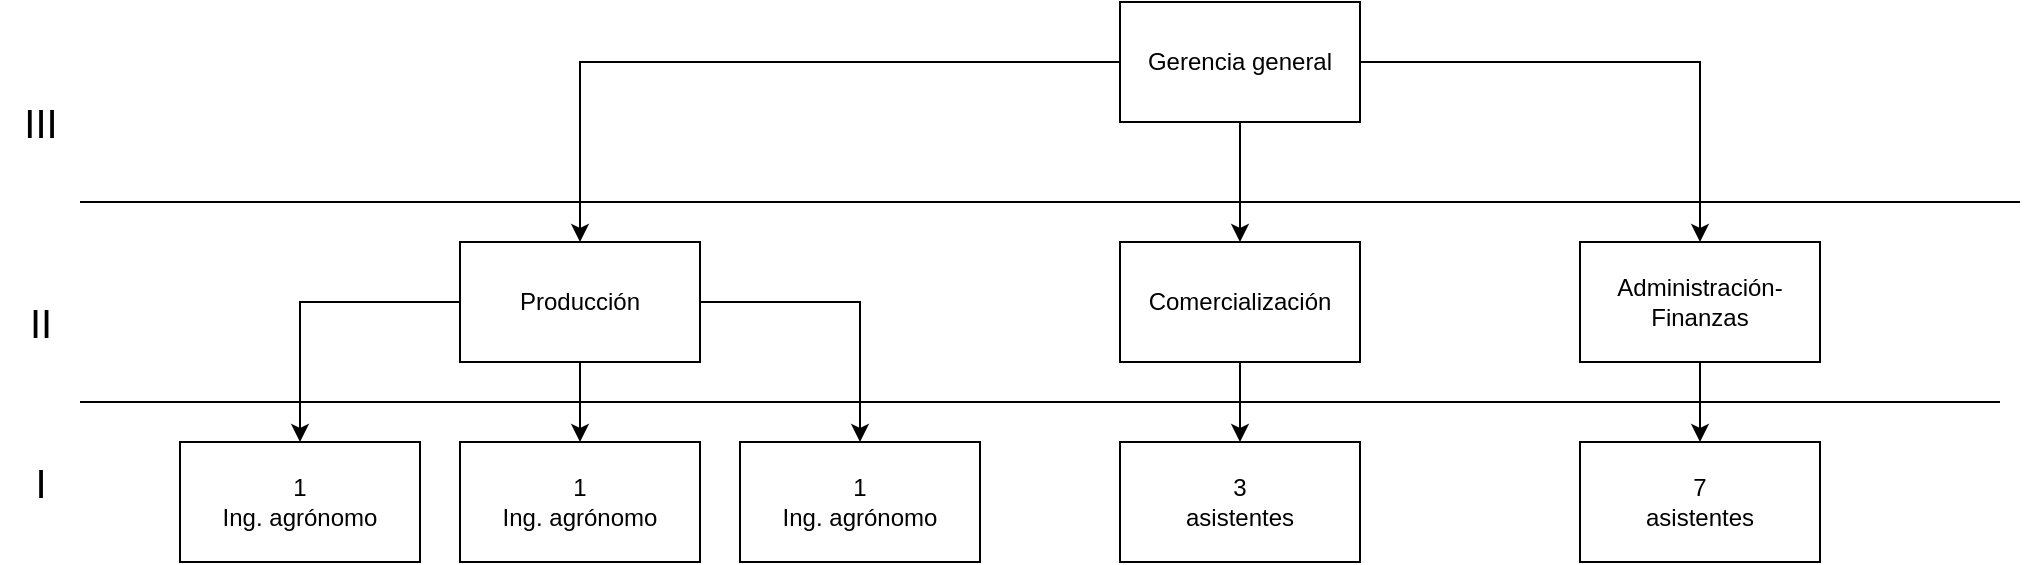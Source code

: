 <mxfile version="24.4.6" type="google" pages="2">
  <diagram name="1" id="FQ09DZRYIcDzGLGnqr8i">
    <mxGraphModel grid="1" page="1" gridSize="10" guides="1" tooltips="1" connect="1" arrows="1" fold="1" pageScale="1" pageWidth="827" pageHeight="1169" math="0" shadow="0">
      <root>
        <mxCell id="0" />
        <mxCell id="1" parent="0" />
        <mxCell id="Tz-0HIOmYIdFmNYr6--X-19" style="edgeStyle=orthogonalEdgeStyle;rounded=0;orthogonalLoop=1;jettySize=auto;html=1;exitX=0;exitY=0.5;exitDx=0;exitDy=0;entryX=0.5;entryY=0;entryDx=0;entryDy=0;" edge="1" parent="1" source="Tz-0HIOmYIdFmNYr6--X-1" target="Tz-0HIOmYIdFmNYr6--X-2">
          <mxGeometry relative="1" as="geometry" />
        </mxCell>
        <mxCell id="Tz-0HIOmYIdFmNYr6--X-20" style="edgeStyle=orthogonalEdgeStyle;rounded=0;orthogonalLoop=1;jettySize=auto;html=1;exitX=0.5;exitY=1;exitDx=0;exitDy=0;entryX=0.5;entryY=0;entryDx=0;entryDy=0;" edge="1" parent="1" source="Tz-0HIOmYIdFmNYr6--X-1" target="Tz-0HIOmYIdFmNYr6--X-3">
          <mxGeometry relative="1" as="geometry" />
        </mxCell>
        <mxCell id="Tz-0HIOmYIdFmNYr6--X-21" style="edgeStyle=orthogonalEdgeStyle;rounded=0;orthogonalLoop=1;jettySize=auto;html=1;exitX=1;exitY=0.5;exitDx=0;exitDy=0;entryX=0.5;entryY=0;entryDx=0;entryDy=0;" edge="1" parent="1" source="Tz-0HIOmYIdFmNYr6--X-1" target="Tz-0HIOmYIdFmNYr6--X-4">
          <mxGeometry relative="1" as="geometry" />
        </mxCell>
        <mxCell id="Tz-0HIOmYIdFmNYr6--X-1" value="Gerencia general" style="rounded=0;whiteSpace=wrap;html=1;" vertex="1" parent="1">
          <mxGeometry x="350" y="240" width="120" height="60" as="geometry" />
        </mxCell>
        <mxCell id="Tz-0HIOmYIdFmNYr6--X-23" style="edgeStyle=orthogonalEdgeStyle;rounded=0;orthogonalLoop=1;jettySize=auto;html=1;exitX=0;exitY=0.5;exitDx=0;exitDy=0;entryX=0.5;entryY=0;entryDx=0;entryDy=0;" edge="1" parent="1" source="Tz-0HIOmYIdFmNYr6--X-2" target="Tz-0HIOmYIdFmNYr6--X-12">
          <mxGeometry relative="1" as="geometry">
            <mxPoint x="-60" y="370" as="targetPoint" />
          </mxGeometry>
        </mxCell>
        <mxCell id="Tz-0HIOmYIdFmNYr6--X-25" style="edgeStyle=orthogonalEdgeStyle;rounded=0;orthogonalLoop=1;jettySize=auto;html=1;exitX=1;exitY=0.5;exitDx=0;exitDy=0;entryX=0.5;entryY=0;entryDx=0;entryDy=0;" edge="1" parent="1" source="Tz-0HIOmYIdFmNYr6--X-2" target="Tz-0HIOmYIdFmNYr6--X-14">
          <mxGeometry relative="1" as="geometry">
            <mxPoint x="220.0" y="370" as="targetPoint" />
          </mxGeometry>
        </mxCell>
        <mxCell id="WRrCMtDS-G6p9xdSO97j-1" style="edgeStyle=orthogonalEdgeStyle;rounded=0;orthogonalLoop=1;jettySize=auto;html=1;exitX=0.5;exitY=1;exitDx=0;exitDy=0;entryX=0.5;entryY=0;entryDx=0;entryDy=0;" edge="1" parent="1" source="Tz-0HIOmYIdFmNYr6--X-2" target="Tz-0HIOmYIdFmNYr6--X-13">
          <mxGeometry relative="1" as="geometry" />
        </mxCell>
        <mxCell id="Tz-0HIOmYIdFmNYr6--X-2" value="Producción" style="rounded=0;whiteSpace=wrap;html=1;" vertex="1" parent="1">
          <mxGeometry x="20" y="360" width="120" height="60" as="geometry" />
        </mxCell>
        <mxCell id="Tz-0HIOmYIdFmNYr6--X-29" style="edgeStyle=orthogonalEdgeStyle;rounded=0;orthogonalLoop=1;jettySize=auto;html=1;exitX=0.5;exitY=1;exitDx=0;exitDy=0;entryX=0.5;entryY=0;entryDx=0;entryDy=0;" edge="1" parent="1" source="Tz-0HIOmYIdFmNYr6--X-3" target="Tz-0HIOmYIdFmNYr6--X-10">
          <mxGeometry relative="1" as="geometry" />
        </mxCell>
        <mxCell id="Tz-0HIOmYIdFmNYr6--X-3" value="Comercialización" style="rounded=0;whiteSpace=wrap;html=1;" vertex="1" parent="1">
          <mxGeometry x="350" y="360" width="120" height="60" as="geometry" />
        </mxCell>
        <mxCell id="Tz-0HIOmYIdFmNYr6--X-18" style="edgeStyle=orthogonalEdgeStyle;rounded=0;orthogonalLoop=1;jettySize=auto;html=1;exitX=0.5;exitY=1;exitDx=0;exitDy=0;entryX=0.5;entryY=0;entryDx=0;entryDy=0;" edge="1" parent="1" source="Tz-0HIOmYIdFmNYr6--X-4" target="Tz-0HIOmYIdFmNYr6--X-11">
          <mxGeometry relative="1" as="geometry" />
        </mxCell>
        <mxCell id="Tz-0HIOmYIdFmNYr6--X-4" value="Administración-Finanzas" style="rounded=0;whiteSpace=wrap;html=1;" vertex="1" parent="1">
          <mxGeometry x="580" y="360" width="120" height="60" as="geometry" />
        </mxCell>
        <mxCell id="Tz-0HIOmYIdFmNYr6--X-10" value="&lt;div&gt;3&lt;/div&gt;&lt;div&gt;asistentes&lt;/div&gt;" style="rounded=0;whiteSpace=wrap;html=1;" vertex="1" parent="1">
          <mxGeometry x="350" y="460" width="120" height="60" as="geometry" />
        </mxCell>
        <mxCell id="Tz-0HIOmYIdFmNYr6--X-11" value="7&lt;div&gt;asistentes&lt;/div&gt;" style="rounded=0;whiteSpace=wrap;html=1;" vertex="1" parent="1">
          <mxGeometry x="580" y="460" width="120" height="60" as="geometry" />
        </mxCell>
        <mxCell id="Tz-0HIOmYIdFmNYr6--X-12" value="1&lt;div&gt;Ing. agrónomo&lt;/div&gt;" style="rounded=0;whiteSpace=wrap;html=1;" vertex="1" parent="1">
          <mxGeometry x="-120" y="460" width="120" height="60" as="geometry" />
        </mxCell>
        <mxCell id="Tz-0HIOmYIdFmNYr6--X-13" value="1&lt;div&gt;Ing. agrónomo&lt;/div&gt;" style="rounded=0;whiteSpace=wrap;html=1;" vertex="1" parent="1">
          <mxGeometry x="20" y="460" width="120" height="60" as="geometry" />
        </mxCell>
        <mxCell id="Tz-0HIOmYIdFmNYr6--X-14" value="1&lt;div&gt;Ing. agrónomo&lt;/div&gt;" style="rounded=0;whiteSpace=wrap;html=1;" vertex="1" parent="1">
          <mxGeometry x="160" y="460" width="120" height="60" as="geometry" />
        </mxCell>
        <mxCell id="Tz-0HIOmYIdFmNYr6--X-33" value="" style="endArrow=none;html=1;rounded=0;" edge="1" parent="1">
          <mxGeometry width="50" height="50" relative="1" as="geometry">
            <mxPoint x="-170" y="340" as="sourcePoint" />
            <mxPoint x="800" y="340" as="targetPoint" />
          </mxGeometry>
        </mxCell>
        <mxCell id="Tz-0HIOmYIdFmNYr6--X-34" value="" style="endArrow=none;html=1;rounded=0;" edge="1" parent="1">
          <mxGeometry width="50" height="50" relative="1" as="geometry">
            <mxPoint x="-170" y="440" as="sourcePoint" />
            <mxPoint x="790" y="440" as="targetPoint" />
          </mxGeometry>
        </mxCell>
        <mxCell id="Tz-0HIOmYIdFmNYr6--X-36" value="&lt;font style=&quot;font-size: 20px;&quot;&gt;III&lt;/font&gt;" style="text;html=1;align=center;verticalAlign=middle;resizable=0;points=[];autosize=1;strokeColor=none;fillColor=none;" vertex="1" parent="1">
          <mxGeometry x="-210" y="280" width="40" height="40" as="geometry" />
        </mxCell>
        <mxCell id="Tz-0HIOmYIdFmNYr6--X-38" value="&lt;font style=&quot;font-size: 20px;&quot;&gt;I&lt;/font&gt;" style="text;html=1;align=center;verticalAlign=middle;resizable=0;points=[];autosize=1;strokeColor=none;fillColor=none;" vertex="1" parent="1">
          <mxGeometry x="-205" y="460" width="30" height="40" as="geometry" />
        </mxCell>
        <mxCell id="L6zmHRZp7wienSTNg3k6-1" value="&lt;font style=&quot;font-size: 20px;&quot;&gt;II&lt;/font&gt;" style="text;html=1;align=center;verticalAlign=middle;resizable=0;points=[];autosize=1;strokeColor=none;fillColor=none;" vertex="1" parent="1">
          <mxGeometry x="-205" y="380" width="30" height="40" as="geometry" />
        </mxCell>
      </root>
    </mxGraphModel>
  </diagram>
  <diagram id="COwvf5TJjpxPgarO-MN8" name="2">
    <mxGraphModel grid="1" page="1" gridSize="10" guides="1" tooltips="1" connect="1" arrows="1" fold="1" pageScale="1" pageWidth="827" pageHeight="1169" math="0" shadow="0">
      <root>
        <mxCell id="0" />
        <mxCell id="1" parent="0" />
        <mxCell id="wIrLU4P4eJfVCOrdQ-WT-1" value="Gerencia&lt;div&gt;general&lt;/div&gt;" style="rounded=0;whiteSpace=wrap;html=1;" vertex="1" parent="1">
          <mxGeometry x="370" y="40" width="120" height="60" as="geometry" />
        </mxCell>
        <mxCell id="Ak5imzYSAIkzyVOLl6xR-1" value="Argentina" style="rounded=0;whiteSpace=wrap;html=1;" vertex="1" parent="1">
          <mxGeometry x="90" y="130" width="120" height="60" as="geometry" />
        </mxCell>
        <mxCell id="Ak5imzYSAIkzyVOLl6xR-2" value="Uruguay" style="rounded=0;whiteSpace=wrap;html=1;" vertex="1" parent="1">
          <mxGeometry x="280" y="130" width="120" height="60" as="geometry" />
        </mxCell>
        <mxCell id="Ak5imzYSAIkzyVOLl6xR-3" value="Brasil" style="rounded=0;whiteSpace=wrap;html=1;" vertex="1" parent="1">
          <mxGeometry x="470" y="130" width="120" height="60" as="geometry" />
        </mxCell>
        <mxCell id="Ak5imzYSAIkzyVOLl6xR-4" value="" style="rounded=0;whiteSpace=wrap;html=1;" vertex="1" parent="1">
          <mxGeometry x="650" y="130" width="120" height="60" as="geometry" />
        </mxCell>
      </root>
    </mxGraphModel>
  </diagram>
</mxfile>
